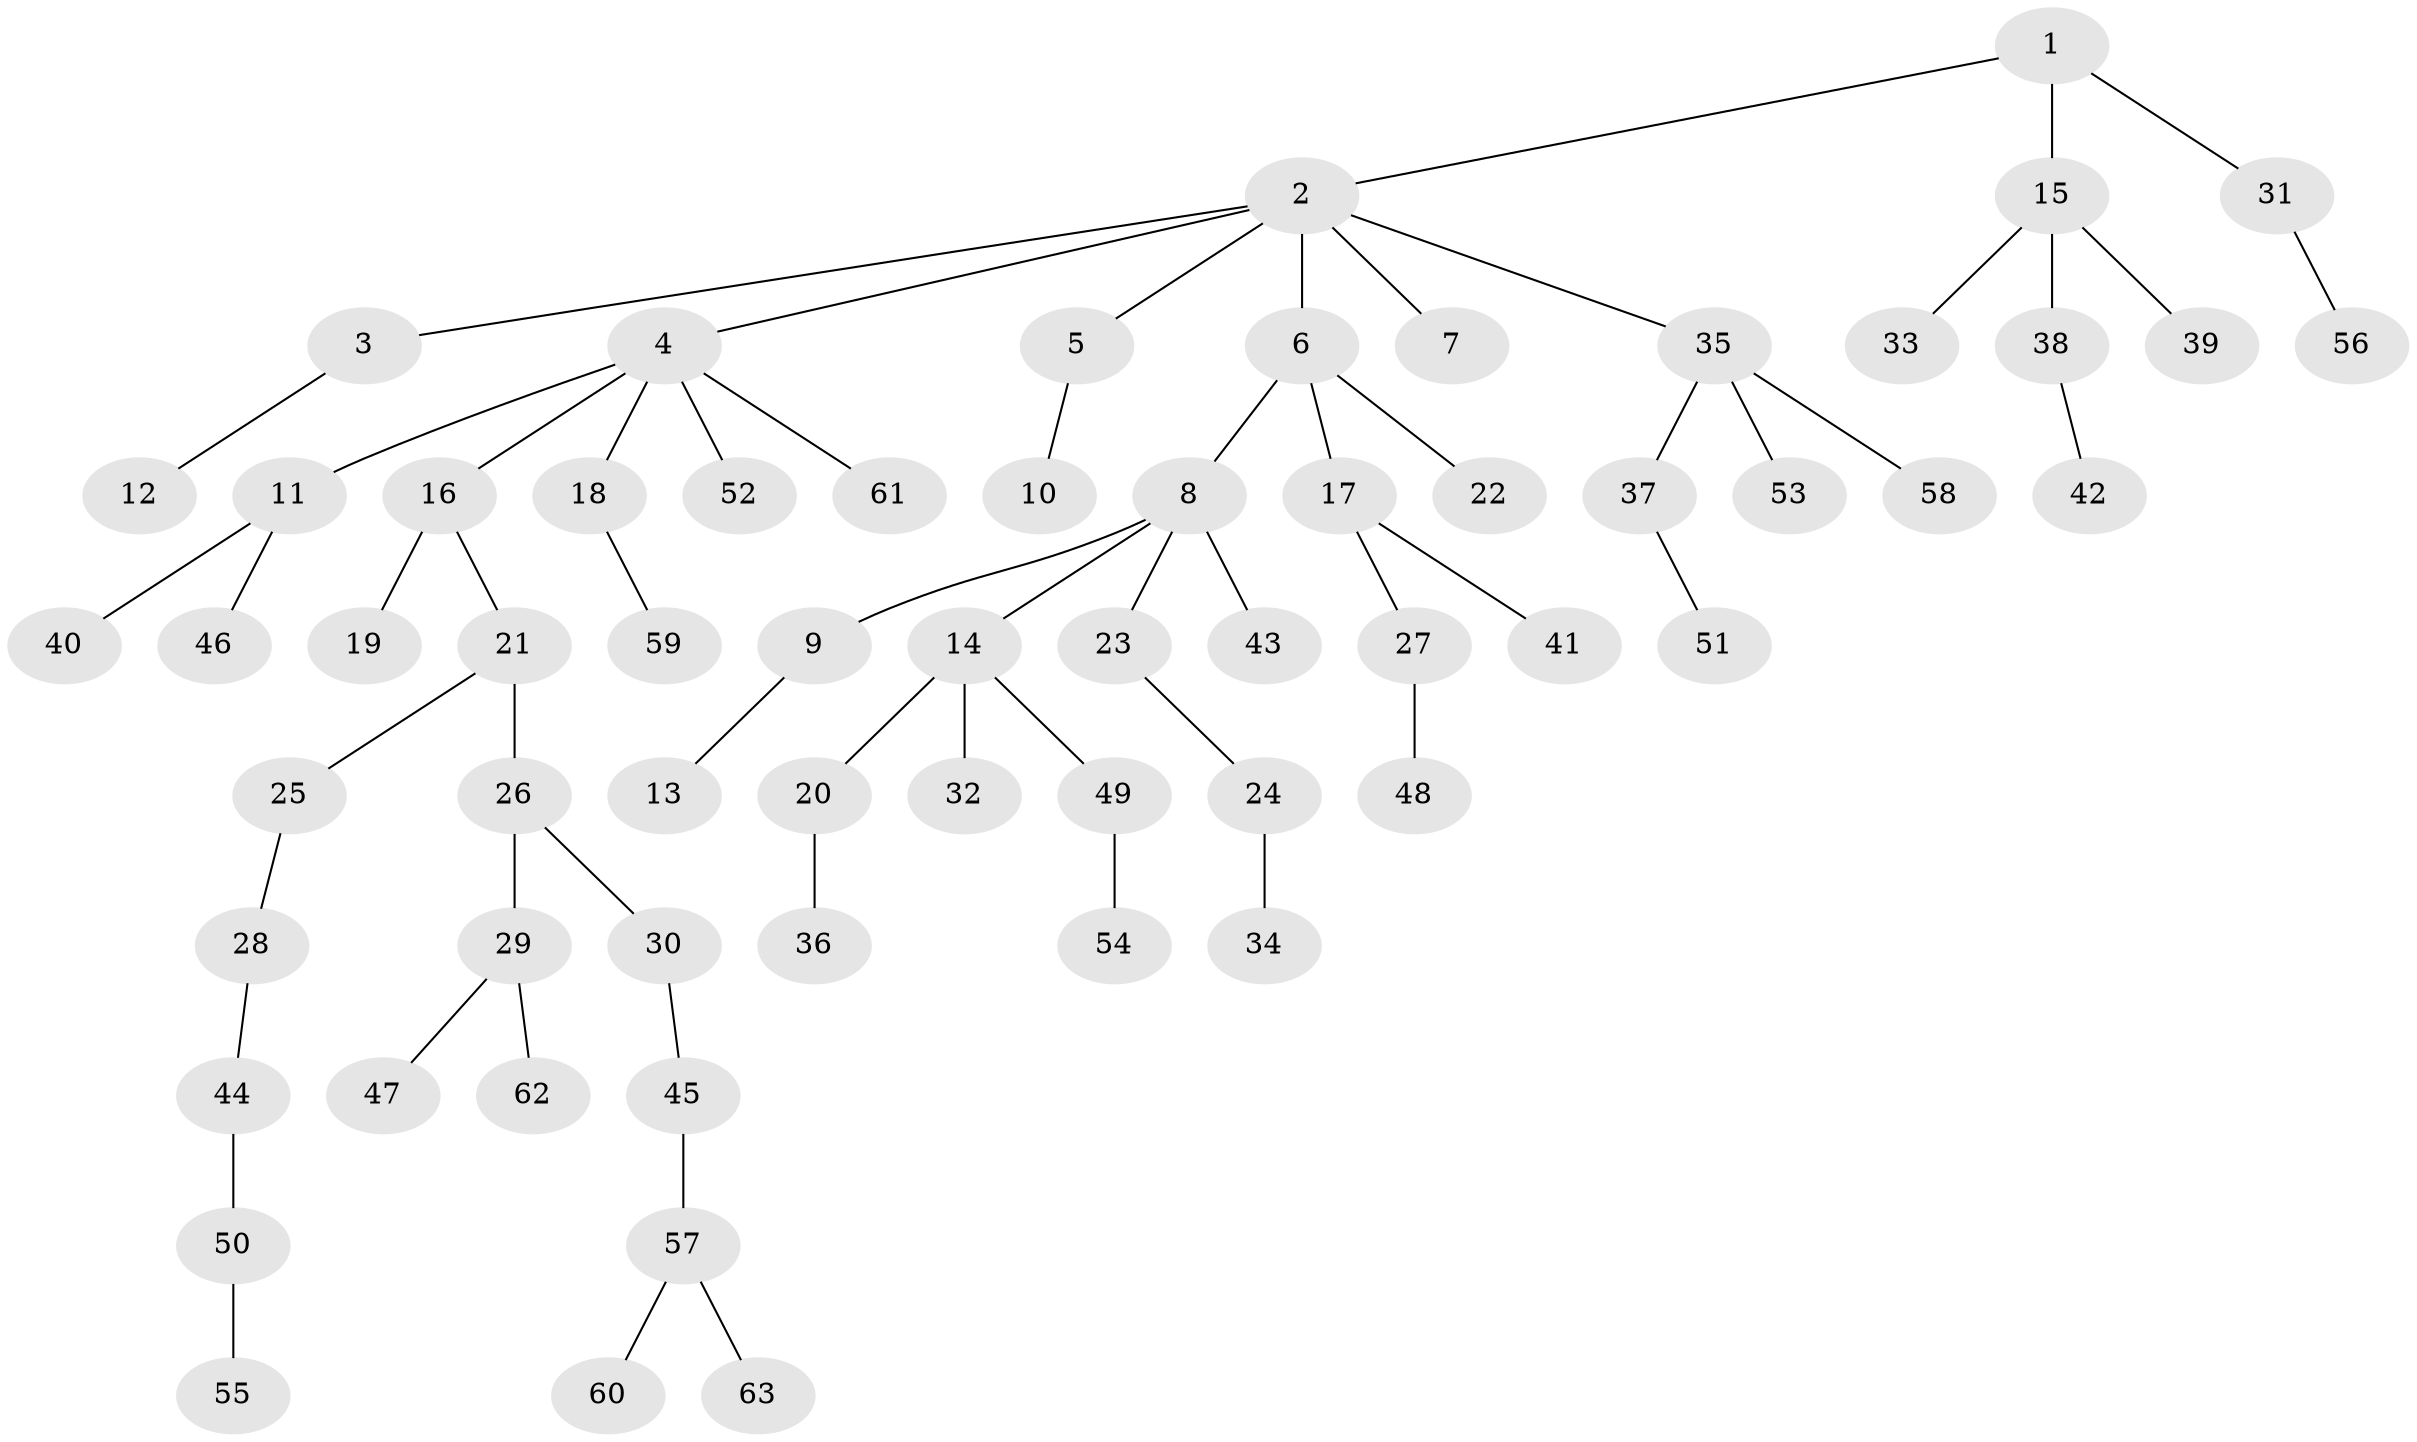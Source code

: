 // coarse degree distribution, {2: 0.2631578947368421, 4: 0.10526315789473684, 3: 0.15789473684210525, 1: 0.47368421052631576}
// Generated by graph-tools (version 1.1) at 2025/51/03/04/25 22:51:47]
// undirected, 63 vertices, 62 edges
graph export_dot {
  node [color=gray90,style=filled];
  1;
  2;
  3;
  4;
  5;
  6;
  7;
  8;
  9;
  10;
  11;
  12;
  13;
  14;
  15;
  16;
  17;
  18;
  19;
  20;
  21;
  22;
  23;
  24;
  25;
  26;
  27;
  28;
  29;
  30;
  31;
  32;
  33;
  34;
  35;
  36;
  37;
  38;
  39;
  40;
  41;
  42;
  43;
  44;
  45;
  46;
  47;
  48;
  49;
  50;
  51;
  52;
  53;
  54;
  55;
  56;
  57;
  58;
  59;
  60;
  61;
  62;
  63;
  1 -- 2;
  1 -- 15;
  1 -- 31;
  2 -- 3;
  2 -- 4;
  2 -- 5;
  2 -- 6;
  2 -- 7;
  2 -- 35;
  3 -- 12;
  4 -- 11;
  4 -- 16;
  4 -- 18;
  4 -- 52;
  4 -- 61;
  5 -- 10;
  6 -- 8;
  6 -- 17;
  6 -- 22;
  8 -- 9;
  8 -- 14;
  8 -- 23;
  8 -- 43;
  9 -- 13;
  11 -- 40;
  11 -- 46;
  14 -- 20;
  14 -- 32;
  14 -- 49;
  15 -- 33;
  15 -- 38;
  15 -- 39;
  16 -- 19;
  16 -- 21;
  17 -- 27;
  17 -- 41;
  18 -- 59;
  20 -- 36;
  21 -- 25;
  21 -- 26;
  23 -- 24;
  24 -- 34;
  25 -- 28;
  26 -- 29;
  26 -- 30;
  27 -- 48;
  28 -- 44;
  29 -- 47;
  29 -- 62;
  30 -- 45;
  31 -- 56;
  35 -- 37;
  35 -- 53;
  35 -- 58;
  37 -- 51;
  38 -- 42;
  44 -- 50;
  45 -- 57;
  49 -- 54;
  50 -- 55;
  57 -- 60;
  57 -- 63;
}
